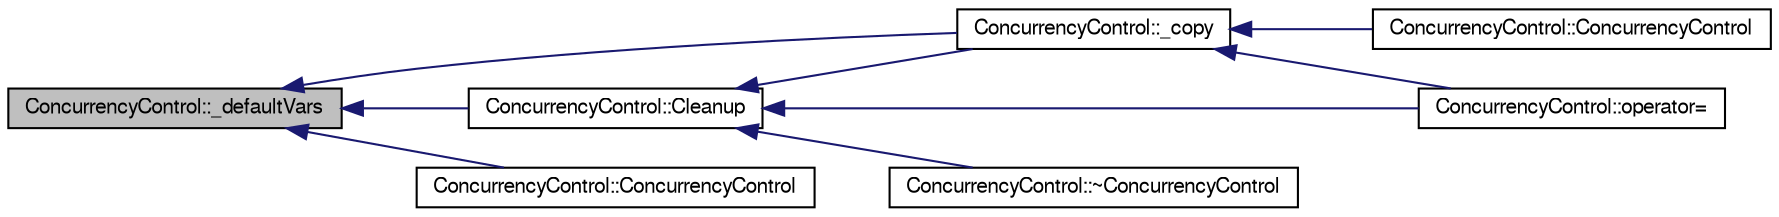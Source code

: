 digraph G
{
  edge [fontname="FreeSans",fontsize="10",labelfontname="FreeSans",labelfontsize="10"];
  node [fontname="FreeSans",fontsize="10",shape=record];
  rankdir=LR;
  Node1 [label="ConcurrencyControl::_defaultVars",height=0.2,width=0.4,color="black", fillcolor="grey75", style="filled" fontcolor="black"];
  Node1 -> Node2 [dir=back,color="midnightblue",fontsize="10",style="solid",fontname="FreeSans"];
  Node2 [label="ConcurrencyControl::_copy",height=0.2,width=0.4,color="black", fillcolor="white", style="filled",URL="$class_concurrency_control.html#a45f9ad3dcc25b4a94fa69aa5b52bc814"];
  Node2 -> Node3 [dir=back,color="midnightblue",fontsize="10",style="solid",fontname="FreeSans"];
  Node3 [label="ConcurrencyControl::ConcurrencyControl",height=0.2,width=0.4,color="black", fillcolor="white", style="filled",URL="$class_concurrency_control.html#aa06d2f0cb1055a59685f8e78623d19ed"];
  Node2 -> Node4 [dir=back,color="midnightblue",fontsize="10",style="solid",fontname="FreeSans"];
  Node4 [label="ConcurrencyControl::operator=",height=0.2,width=0.4,color="black", fillcolor="white", style="filled",URL="$class_concurrency_control.html#a0aacb6d88fdb89a02a9543b1ac2b9a3a"];
  Node1 -> Node5 [dir=back,color="midnightblue",fontsize="10",style="solid",fontname="FreeSans"];
  Node5 [label="ConcurrencyControl::Cleanup",height=0.2,width=0.4,color="black", fillcolor="white", style="filled",URL="$class_concurrency_control.html#a03501e21a7e927dba93ed19895b407de"];
  Node5 -> Node2 [dir=back,color="midnightblue",fontsize="10",style="solid",fontname="FreeSans"];
  Node5 -> Node4 [dir=back,color="midnightblue",fontsize="10",style="solid",fontname="FreeSans"];
  Node5 -> Node6 [dir=back,color="midnightblue",fontsize="10",style="solid",fontname="FreeSans"];
  Node6 [label="ConcurrencyControl::~ConcurrencyControl",height=0.2,width=0.4,color="black", fillcolor="white", style="filled",URL="$class_concurrency_control.html#a516fa47be5e1e196786ec77ec1909159"];
  Node1 -> Node7 [dir=back,color="midnightblue",fontsize="10",style="solid",fontname="FreeSans"];
  Node7 [label="ConcurrencyControl::ConcurrencyControl",height=0.2,width=0.4,color="black", fillcolor="white", style="filled",URL="$class_concurrency_control.html#aafb06df9571b135c04f5ee6e60e734d8"];
}
